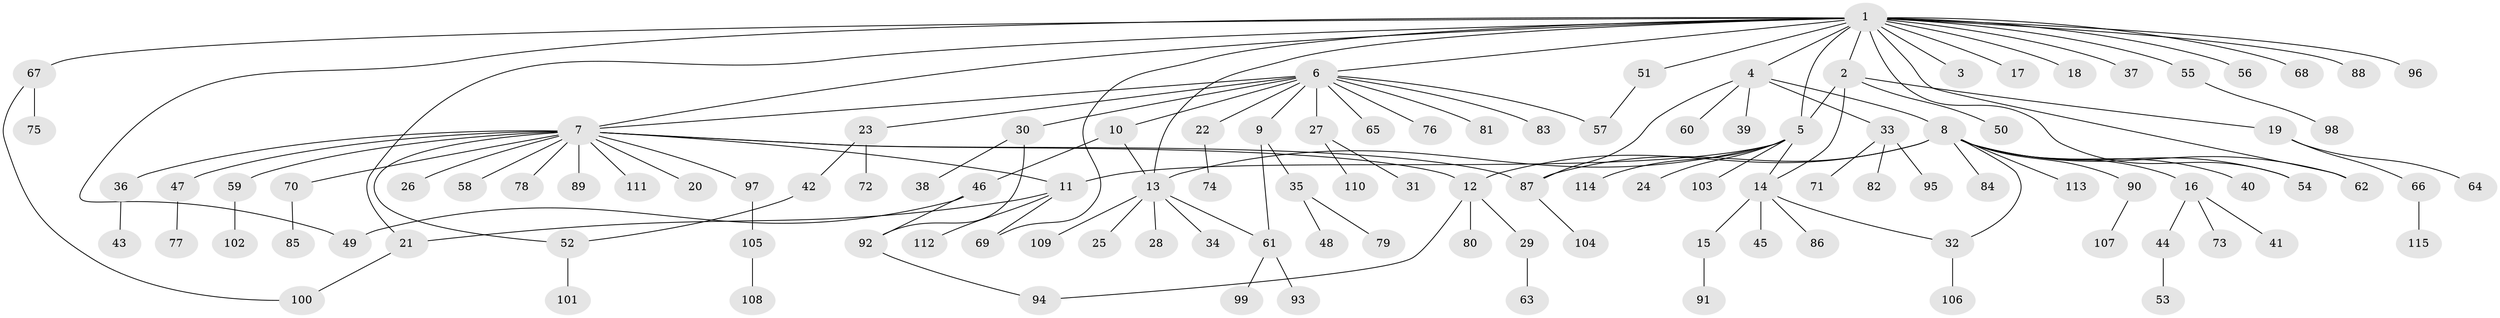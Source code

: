 // coarse degree distribution, {20: 0.012195121951219513, 4: 0.04878048780487805, 1: 0.5609756097560976, 5: 0.036585365853658534, 7: 0.024390243902439025, 12: 0.012195121951219513, 16: 0.012195121951219513, 10: 0.012195121951219513, 3: 0.08536585365853659, 2: 0.1951219512195122}
// Generated by graph-tools (version 1.1) at 2025/50/03/04/25 22:50:18]
// undirected, 115 vertices, 135 edges
graph export_dot {
  node [color=gray90,style=filled];
  1;
  2;
  3;
  4;
  5;
  6;
  7;
  8;
  9;
  10;
  11;
  12;
  13;
  14;
  15;
  16;
  17;
  18;
  19;
  20;
  21;
  22;
  23;
  24;
  25;
  26;
  27;
  28;
  29;
  30;
  31;
  32;
  33;
  34;
  35;
  36;
  37;
  38;
  39;
  40;
  41;
  42;
  43;
  44;
  45;
  46;
  47;
  48;
  49;
  50;
  51;
  52;
  53;
  54;
  55;
  56;
  57;
  58;
  59;
  60;
  61;
  62;
  63;
  64;
  65;
  66;
  67;
  68;
  69;
  70;
  71;
  72;
  73;
  74;
  75;
  76;
  77;
  78;
  79;
  80;
  81;
  82;
  83;
  84;
  85;
  86;
  87;
  88;
  89;
  90;
  91;
  92;
  93;
  94;
  95;
  96;
  97;
  98;
  99;
  100;
  101;
  102;
  103;
  104;
  105;
  106;
  107;
  108;
  109;
  110;
  111;
  112;
  113;
  114;
  115;
  1 -- 2;
  1 -- 3;
  1 -- 4;
  1 -- 5;
  1 -- 6;
  1 -- 7;
  1 -- 13;
  1 -- 17;
  1 -- 18;
  1 -- 21;
  1 -- 37;
  1 -- 49;
  1 -- 51;
  1 -- 54;
  1 -- 55;
  1 -- 56;
  1 -- 62;
  1 -- 67;
  1 -- 68;
  1 -- 69;
  1 -- 88;
  1 -- 96;
  2 -- 5;
  2 -- 14;
  2 -- 19;
  2 -- 50;
  4 -- 8;
  4 -- 33;
  4 -- 39;
  4 -- 60;
  4 -- 87;
  5 -- 11;
  5 -- 13;
  5 -- 14;
  5 -- 24;
  5 -- 103;
  5 -- 114;
  6 -- 7;
  6 -- 9;
  6 -- 10;
  6 -- 22;
  6 -- 23;
  6 -- 27;
  6 -- 30;
  6 -- 57;
  6 -- 65;
  6 -- 76;
  6 -- 81;
  6 -- 83;
  7 -- 11;
  7 -- 12;
  7 -- 20;
  7 -- 26;
  7 -- 36;
  7 -- 47;
  7 -- 52;
  7 -- 58;
  7 -- 59;
  7 -- 70;
  7 -- 78;
  7 -- 87;
  7 -- 89;
  7 -- 97;
  7 -- 111;
  8 -- 12;
  8 -- 16;
  8 -- 32;
  8 -- 40;
  8 -- 54;
  8 -- 62;
  8 -- 84;
  8 -- 87;
  8 -- 90;
  8 -- 113;
  9 -- 35;
  9 -- 61;
  10 -- 13;
  10 -- 46;
  11 -- 21;
  11 -- 69;
  11 -- 112;
  12 -- 29;
  12 -- 80;
  12 -- 94;
  13 -- 25;
  13 -- 28;
  13 -- 34;
  13 -- 61;
  13 -- 109;
  14 -- 15;
  14 -- 32;
  14 -- 45;
  14 -- 86;
  15 -- 91;
  16 -- 41;
  16 -- 44;
  16 -- 73;
  19 -- 64;
  19 -- 66;
  21 -- 100;
  22 -- 74;
  23 -- 42;
  23 -- 72;
  27 -- 31;
  27 -- 110;
  29 -- 63;
  30 -- 38;
  30 -- 92;
  32 -- 106;
  33 -- 71;
  33 -- 82;
  33 -- 95;
  35 -- 48;
  35 -- 79;
  36 -- 43;
  42 -- 52;
  44 -- 53;
  46 -- 49;
  46 -- 92;
  47 -- 77;
  51 -- 57;
  52 -- 101;
  55 -- 98;
  59 -- 102;
  61 -- 93;
  61 -- 99;
  66 -- 115;
  67 -- 75;
  67 -- 100;
  70 -- 85;
  87 -- 104;
  90 -- 107;
  92 -- 94;
  97 -- 105;
  105 -- 108;
}

